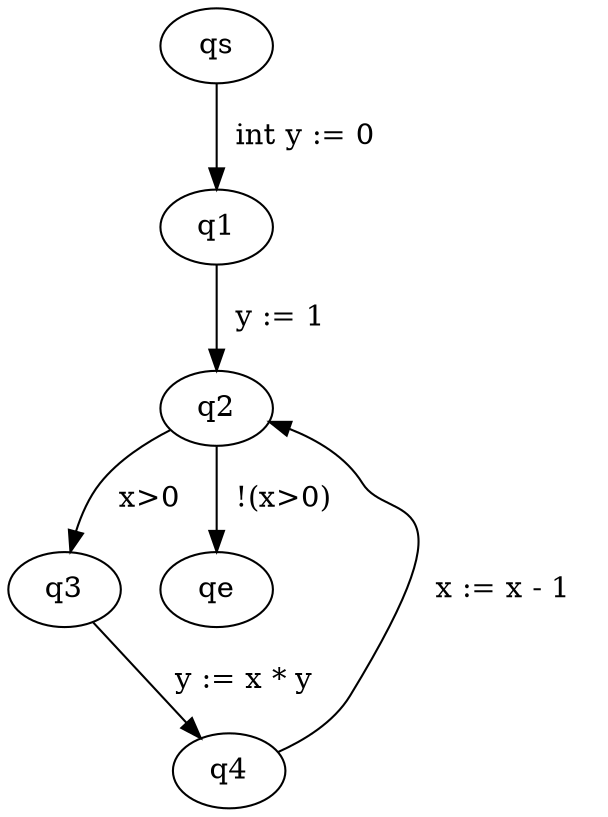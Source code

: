 digraph ProgramGraph{
"qs" -> "q1" [label="  int y := 0   "] 
"q1" -> "q2" [label="  y := 1   "] 
"q2" -> "q3" [label="  x>0   "] 
"q2" -> "qe" [label="  !(x>0)   "] 
"q3" -> "q4" [label="  y := x * y   "] 
"q4" -> "q2" [label="  x := x - 1   "] 
}